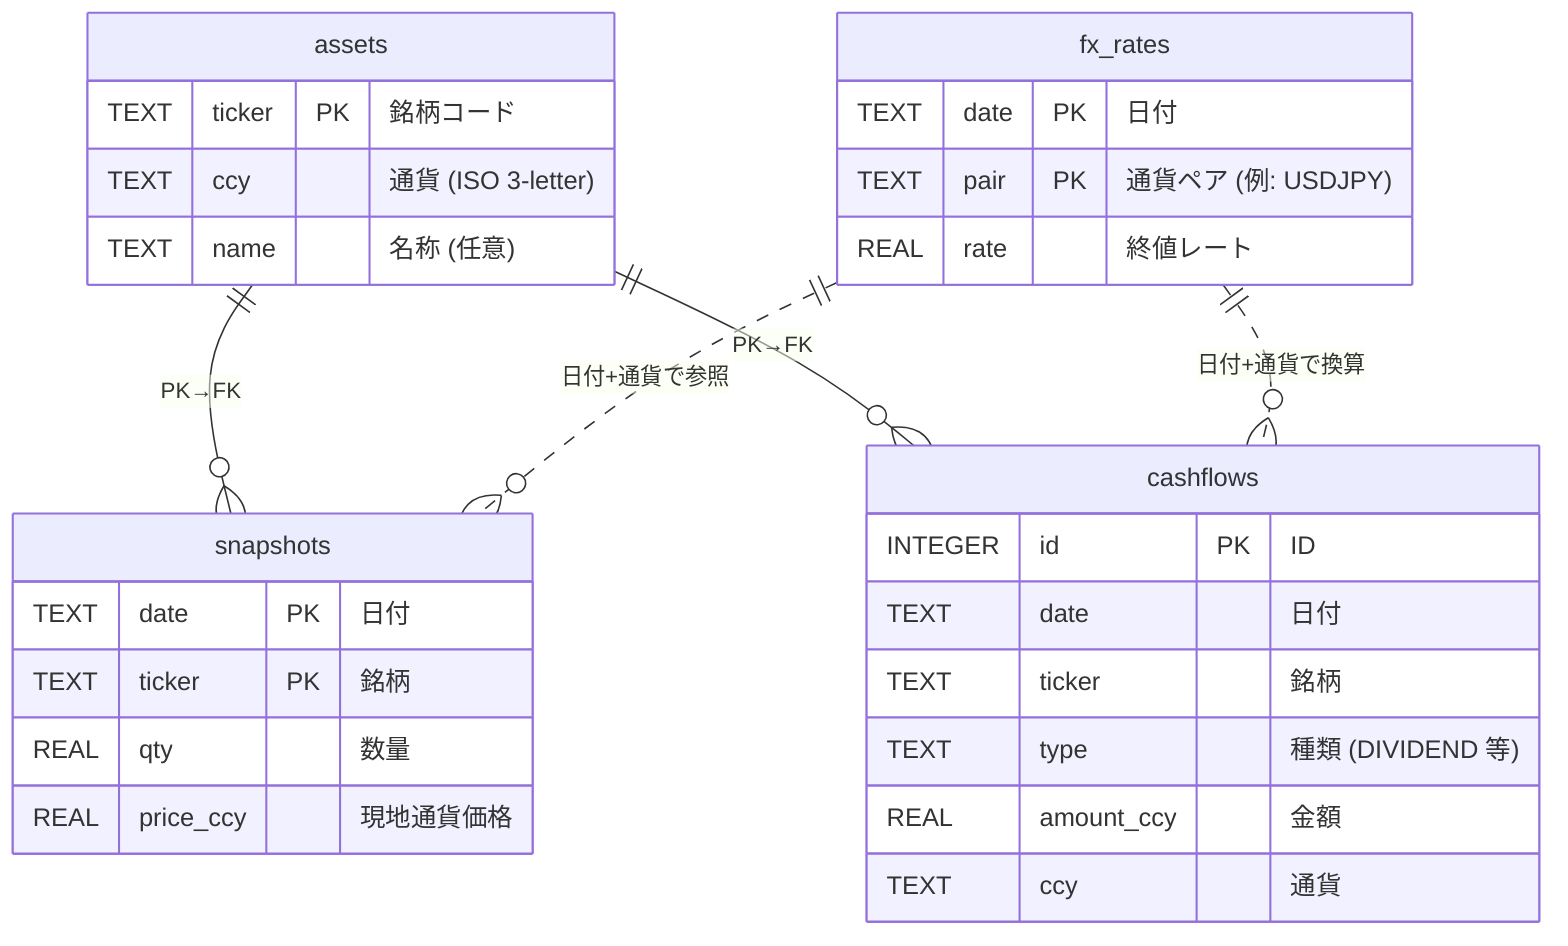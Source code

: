 erDiagram
    assets {
        TEXT ticker PK "銘柄コード"
        TEXT ccy "通貨 (ISO 3-letter)"
        TEXT name "名称 (任意)"
    }
    fx_rates {
        TEXT date PK "日付"
        TEXT pair PK "通貨ペア (例: USDJPY)"
        REAL rate "終値レート"
    }
    snapshots {
        TEXT date PK "日付"
        TEXT ticker PK "銘柄"
        REAL qty "数量"
        REAL price_ccy "現地通貨価格"
    }
    cashflows {
        INTEGER id PK "ID"
        TEXT date "日付"
        TEXT ticker "銘柄"
        TEXT type "種類 (DIVIDEND 等)"
        REAL amount_ccy "金額"
        TEXT ccy "通貨"
    }

    assets ||--o{ snapshots : "PK→FK"
    assets ||--o{ cashflows : "PK→FK"
    fx_rates ||..o{ snapshots : "日付+通貨で参照"
    fx_rates ||..o{ cashflows : "日付+通貨で換算"